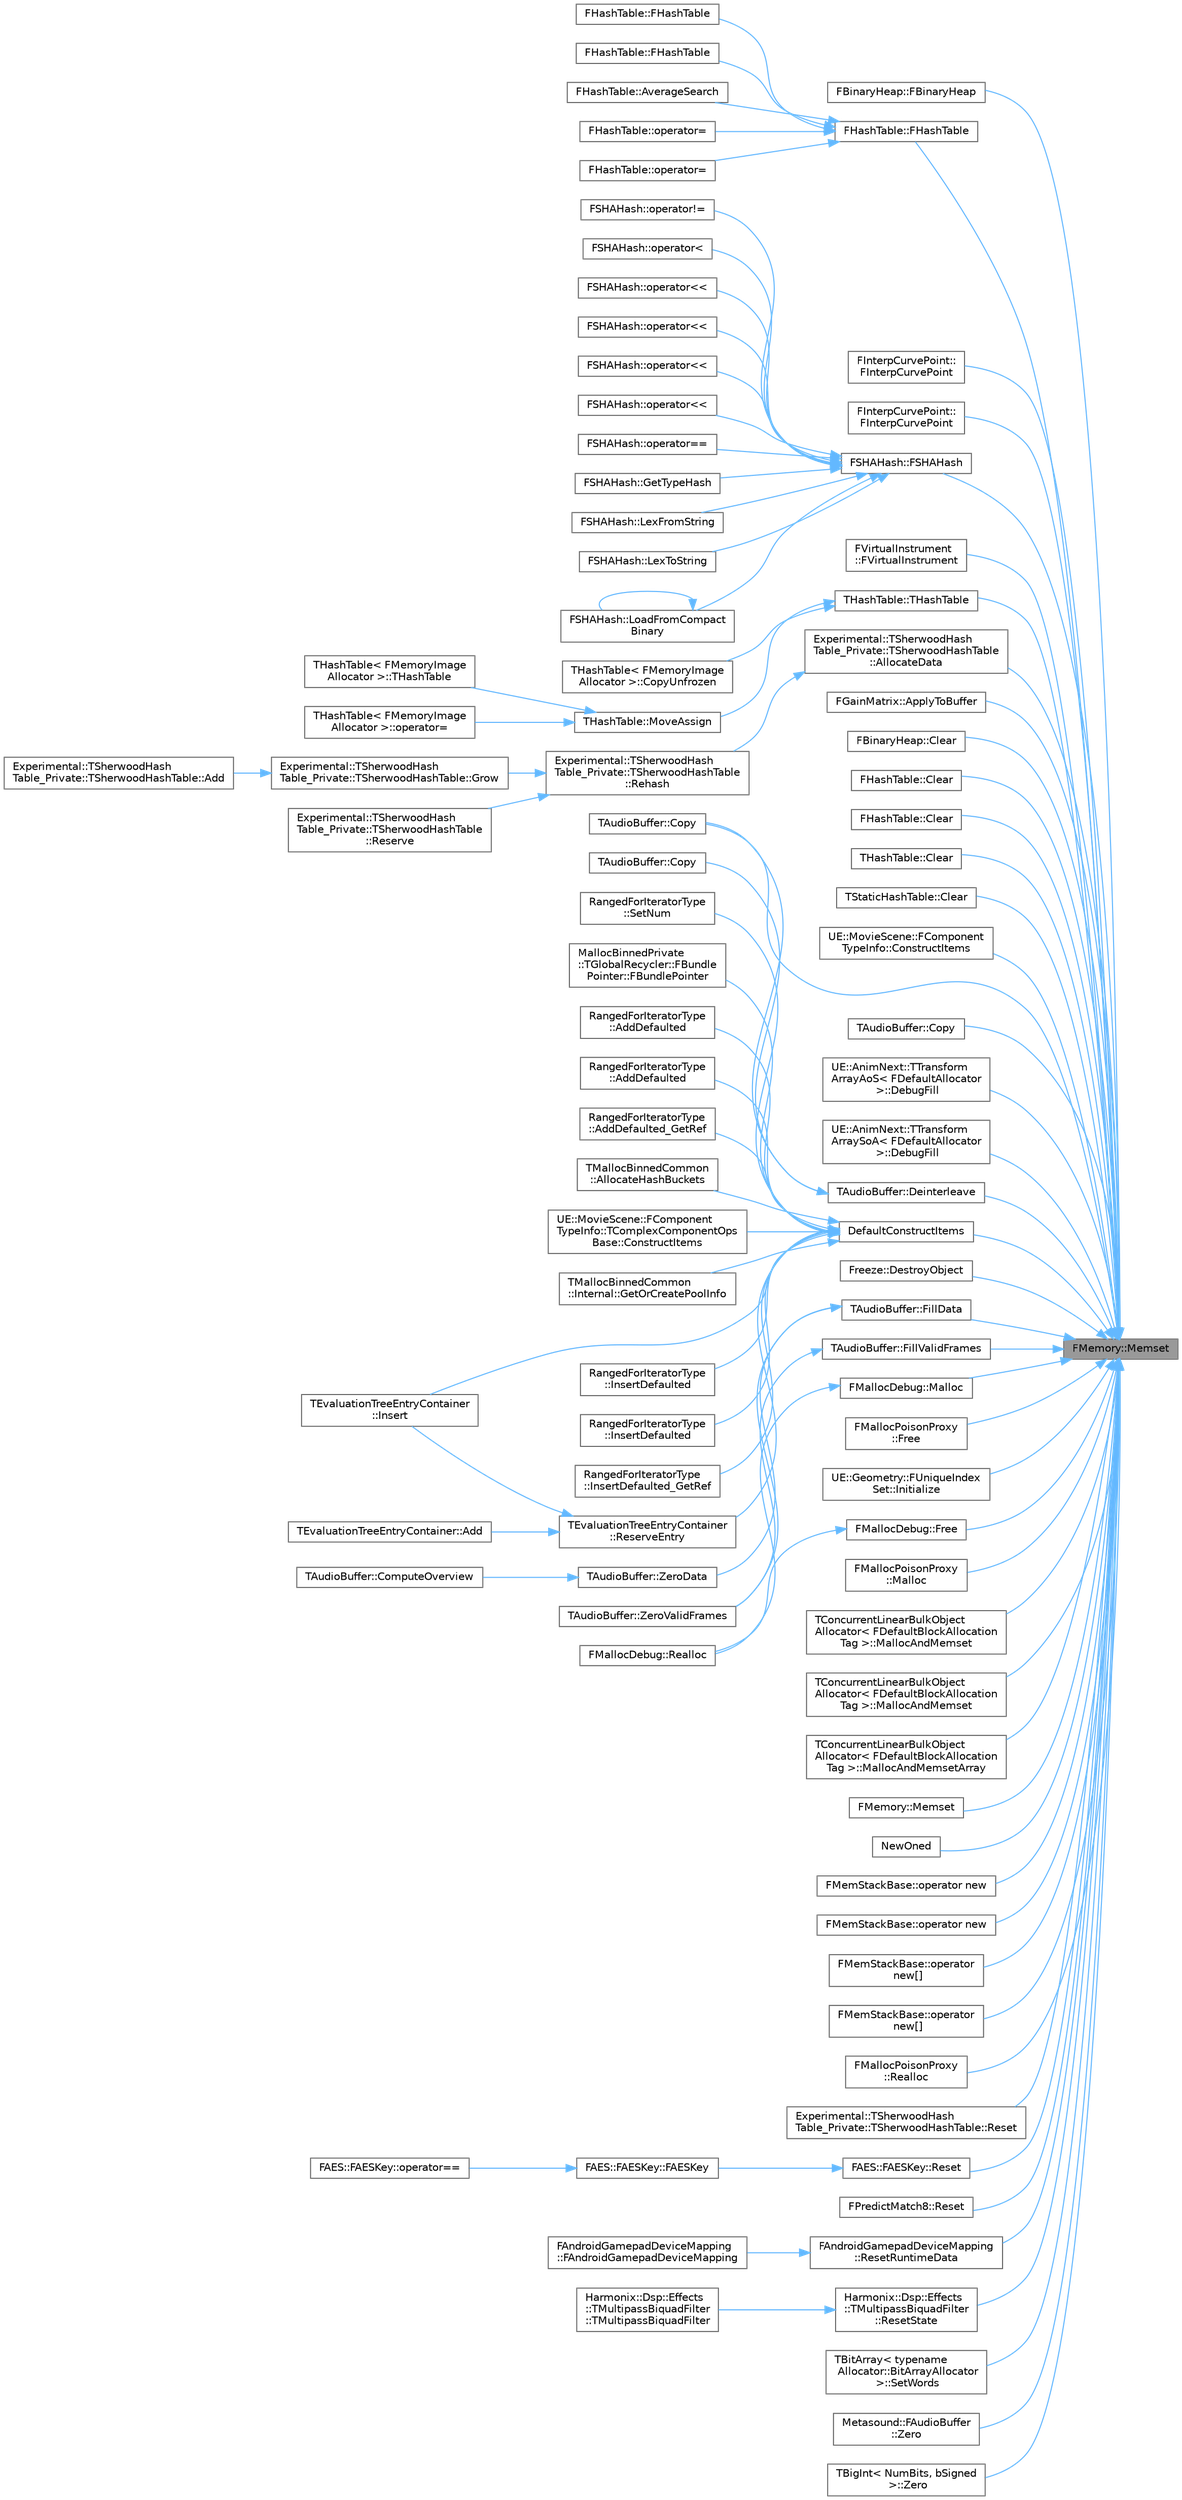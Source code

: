 digraph "FMemory::Memset"
{
 // INTERACTIVE_SVG=YES
 // LATEX_PDF_SIZE
  bgcolor="transparent";
  edge [fontname=Helvetica,fontsize=10,labelfontname=Helvetica,labelfontsize=10];
  node [fontname=Helvetica,fontsize=10,shape=box,height=0.2,width=0.4];
  rankdir="RL";
  Node1 [id="Node000001",label="FMemory::Memset",height=0.2,width=0.4,color="gray40", fillcolor="grey60", style="filled", fontcolor="black",tooltip=" "];
  Node1 -> Node2 [id="edge1_Node000001_Node000002",dir="back",color="steelblue1",style="solid",tooltip=" "];
  Node2 [id="Node000002",label="FBinaryHeap::FBinaryHeap",height=0.2,width=0.4,color="grey40", fillcolor="white", style="filled",URL="$dc/d1e/classFBinaryHeap.html#afa564934c5ff1e7a565a8654eb0a4800",tooltip=" "];
  Node1 -> Node3 [id="edge2_Node000001_Node000003",dir="back",color="steelblue1",style="solid",tooltip=" "];
  Node3 [id="Node000003",label="FHashTable::FHashTable",height=0.2,width=0.4,color="grey40", fillcolor="white", style="filled",URL="$d8/d18/classFHashTable.html#a98842a0df0e33a9e1c1fdc6d0244c987",tooltip=" "];
  Node3 -> Node4 [id="edge3_Node000003_Node000004",dir="back",color="steelblue1",style="solid",tooltip=" "];
  Node4 [id="Node000004",label="FHashTable::FHashTable",height=0.2,width=0.4,color="grey40", fillcolor="white", style="filled",URL="$d8/d18/classFHashTable.html#af2ad75b98ad000ef4a0300c2a09d4660",tooltip=" "];
  Node3 -> Node5 [id="edge4_Node000003_Node000005",dir="back",color="steelblue1",style="solid",tooltip=" "];
  Node5 [id="Node000005",label="FHashTable::FHashTable",height=0.2,width=0.4,color="grey40", fillcolor="white", style="filled",URL="$d8/d18/classFHashTable.html#a7baeb5c725183ef6ba178bd6c1cf9098",tooltip=" "];
  Node3 -> Node6 [id="edge5_Node000003_Node000006",dir="back",color="steelblue1",style="solid",tooltip=" "];
  Node6 [id="Node000006",label="FHashTable::AverageSearch",height=0.2,width=0.4,color="grey40", fillcolor="white", style="filled",URL="$d8/d18/classFHashTable.html#a19a588390e033739ba3e97005da353ac",tooltip=" "];
  Node3 -> Node7 [id="edge6_Node000003_Node000007",dir="back",color="steelblue1",style="solid",tooltip=" "];
  Node7 [id="Node000007",label="FHashTable::operator=",height=0.2,width=0.4,color="grey40", fillcolor="white", style="filled",URL="$d8/d18/classFHashTable.html#ae9a2ca5869c89276af8abf9e73eaf667",tooltip=" "];
  Node3 -> Node8 [id="edge7_Node000003_Node000008",dir="back",color="steelblue1",style="solid",tooltip=" "];
  Node8 [id="Node000008",label="FHashTable::operator=",height=0.2,width=0.4,color="grey40", fillcolor="white", style="filled",URL="$d8/d18/classFHashTable.html#aae437cd91a4ac8c8762435e09425a277",tooltip=" "];
  Node1 -> Node9 [id="edge8_Node000001_Node000009",dir="back",color="steelblue1",style="solid",tooltip=" "];
  Node9 [id="Node000009",label="FInterpCurvePoint::\lFInterpCurvePoint",height=0.2,width=0.4,color="grey40", fillcolor="white", style="filled",URL="$d0/d9d/classFInterpCurvePoint.html#a5e039a08da68fccae4bc4dc097a4abe7",tooltip="Constructor."];
  Node1 -> Node10 [id="edge9_Node000001_Node000010",dir="back",color="steelblue1",style="solid",tooltip=" "];
  Node10 [id="Node000010",label="FInterpCurvePoint::\lFInterpCurvePoint",height=0.2,width=0.4,color="grey40", fillcolor="white", style="filled",URL="$d0/d9d/classFInterpCurvePoint.html#aa7b9dd6134738dcff25d214e3b43579b",tooltip="Constructor which initializes all components to zero."];
  Node1 -> Node11 [id="edge10_Node000001_Node000011",dir="back",color="steelblue1",style="solid",tooltip=" "];
  Node11 [id="Node000011",label="FSHAHash::FSHAHash",height=0.2,width=0.4,color="grey40", fillcolor="white", style="filled",URL="$df/d38/classFSHAHash.html#a9fb02e35dbd829beb3473f10fadff2e4",tooltip=" "];
  Node11 -> Node12 [id="edge11_Node000011_Node000012",dir="back",color="steelblue1",style="solid",tooltip=" "];
  Node12 [id="Node000012",label="FSHAHash::GetTypeHash",height=0.2,width=0.4,color="grey40", fillcolor="white", style="filled",URL="$df/d38/classFSHAHash.html#a0298f769ebb1ac64d1b4ee8cba995612",tooltip=" "];
  Node11 -> Node13 [id="edge12_Node000011_Node000013",dir="back",color="steelblue1",style="solid",tooltip=" "];
  Node13 [id="Node000013",label="FSHAHash::LexFromString",height=0.2,width=0.4,color="grey40", fillcolor="white", style="filled",URL="$df/d38/classFSHAHash.html#ad901167722360f4b5cc9f60ce6a108e6",tooltip=" "];
  Node11 -> Node14 [id="edge13_Node000011_Node000014",dir="back",color="steelblue1",style="solid",tooltip=" "];
  Node14 [id="Node000014",label="FSHAHash::LexToString",height=0.2,width=0.4,color="grey40", fillcolor="white", style="filled",URL="$df/d38/classFSHAHash.html#a74c94ef331f2a8017f138b1f7e36430a",tooltip=" "];
  Node11 -> Node15 [id="edge14_Node000011_Node000015",dir="back",color="steelblue1",style="solid",tooltip=" "];
  Node15 [id="Node000015",label="FSHAHash::LoadFromCompact\lBinary",height=0.2,width=0.4,color="grey40", fillcolor="white", style="filled",URL="$df/d38/classFSHAHash.html#aa873c905988d47bcc412906649aa0a3b",tooltip=" "];
  Node15 -> Node15 [id="edge15_Node000015_Node000015",dir="back",color="steelblue1",style="solid",tooltip=" "];
  Node11 -> Node16 [id="edge16_Node000011_Node000016",dir="back",color="steelblue1",style="solid",tooltip=" "];
  Node16 [id="Node000016",label="FSHAHash::operator!=",height=0.2,width=0.4,color="grey40", fillcolor="white", style="filled",URL="$df/d38/classFSHAHash.html#a9ecdf0605fc8973b16cdb28e86395b17",tooltip=" "];
  Node11 -> Node17 [id="edge17_Node000011_Node000017",dir="back",color="steelblue1",style="solid",tooltip=" "];
  Node17 [id="Node000017",label="FSHAHash::operator\<",height=0.2,width=0.4,color="grey40", fillcolor="white", style="filled",URL="$df/d38/classFSHAHash.html#a57b423d6cc20dd691a2ff8b990602182",tooltip=" "];
  Node11 -> Node18 [id="edge18_Node000011_Node000018",dir="back",color="steelblue1",style="solid",tooltip=" "];
  Node18 [id="Node000018",label="FSHAHash::operator\<\<",height=0.2,width=0.4,color="grey40", fillcolor="white", style="filled",URL="$df/d38/classFSHAHash.html#aee4b479b1056ce597bce80b022f08c0e",tooltip=" "];
  Node11 -> Node19 [id="edge19_Node000011_Node000019",dir="back",color="steelblue1",style="solid",tooltip=" "];
  Node19 [id="Node000019",label="FSHAHash::operator\<\<",height=0.2,width=0.4,color="grey40", fillcolor="white", style="filled",URL="$df/d38/classFSHAHash.html#a31e961810ea300405e4a21f9d3104be4",tooltip=" "];
  Node11 -> Node20 [id="edge20_Node000011_Node000020",dir="back",color="steelblue1",style="solid",tooltip=" "];
  Node20 [id="Node000020",label="FSHAHash::operator\<\<",height=0.2,width=0.4,color="grey40", fillcolor="white", style="filled",URL="$df/d38/classFSHAHash.html#a122be13ec3bf2e9a706dfdeff2b6863e",tooltip=" "];
  Node11 -> Node21 [id="edge21_Node000011_Node000021",dir="back",color="steelblue1",style="solid",tooltip=" "];
  Node21 [id="Node000021",label="FSHAHash::operator\<\<",height=0.2,width=0.4,color="grey40", fillcolor="white", style="filled",URL="$df/d38/classFSHAHash.html#a47028af5b2671411289f808fe44903fc",tooltip=" "];
  Node11 -> Node22 [id="edge22_Node000011_Node000022",dir="back",color="steelblue1",style="solid",tooltip=" "];
  Node22 [id="Node000022",label="FSHAHash::operator==",height=0.2,width=0.4,color="grey40", fillcolor="white", style="filled",URL="$df/d38/classFSHAHash.html#a7e3bd734dddc7837f6df56e09251cfd9",tooltip=" "];
  Node1 -> Node23 [id="edge23_Node000001_Node000023",dir="back",color="steelblue1",style="solid",tooltip=" "];
  Node23 [id="Node000023",label="FVirtualInstrument\l::FVirtualInstrument",height=0.2,width=0.4,color="grey40", fillcolor="white", style="filled",URL="$d3/d75/classFVirtualInstrument.html#a98aba69c438d38837f45798775ec73e3",tooltip=" "];
  Node1 -> Node24 [id="edge24_Node000001_Node000024",dir="back",color="steelblue1",style="solid",tooltip=" "];
  Node24 [id="Node000024",label="THashTable::THashTable",height=0.2,width=0.4,color="grey40", fillcolor="white", style="filled",URL="$d7/d61/classTHashTable.html#a03025107e4e2274d3bc84a254d8da8da",tooltip=" "];
  Node24 -> Node25 [id="edge25_Node000024_Node000025",dir="back",color="steelblue1",style="solid",tooltip=" "];
  Node25 [id="Node000025",label="THashTable\< FMemoryImage\lAllocator \>::CopyUnfrozen",height=0.2,width=0.4,color="grey40", fillcolor="white", style="filled",URL="$d7/d61/classTHashTable.html#a13be95514b6e746f5e0fccad61cf4ce5",tooltip=" "];
  Node24 -> Node26 [id="edge26_Node000024_Node000026",dir="back",color="steelblue1",style="solid",tooltip=" "];
  Node26 [id="Node000026",label="THashTable::MoveAssign",height=0.2,width=0.4,color="grey40", fillcolor="white", style="filled",URL="$d7/d61/classTHashTable.html#a11f34632e7f2e06ba4c09116fe58a1c0",tooltip=" "];
  Node26 -> Node27 [id="edge27_Node000026_Node000027",dir="back",color="steelblue1",style="solid",tooltip=" "];
  Node27 [id="Node000027",label="THashTable\< FMemoryImage\lAllocator \>::THashTable",height=0.2,width=0.4,color="grey40", fillcolor="white", style="filled",URL="$d7/d61/classTHashTable.html#a42c857f6e6ded81330bb443dcd9454d4",tooltip=" "];
  Node26 -> Node28 [id="edge28_Node000026_Node000028",dir="back",color="steelblue1",style="solid",tooltip=" "];
  Node28 [id="Node000028",label="THashTable\< FMemoryImage\lAllocator \>::operator=",height=0.2,width=0.4,color="grey40", fillcolor="white", style="filled",URL="$d7/d61/classTHashTable.html#adc3cfebe879e0a6e051d080d480a923a",tooltip=" "];
  Node1 -> Node29 [id="edge29_Node000001_Node000029",dir="back",color="steelblue1",style="solid",tooltip=" "];
  Node29 [id="Node000029",label="Experimental::TSherwoodHash\lTable_Private::TSherwoodHashTable\l::AllocateData",height=0.2,width=0.4,color="grey40", fillcolor="white", style="filled",URL="$dd/d04/structExperimental_1_1TSherwoodHashTable__Private_1_1TSherwoodHashTable.html#a7f08078b680ece3a42f55b684de01e10",tooltip=" "];
  Node29 -> Node30 [id="edge30_Node000029_Node000030",dir="back",color="steelblue1",style="solid",tooltip=" "];
  Node30 [id="Node000030",label="Experimental::TSherwoodHash\lTable_Private::TSherwoodHashTable\l::Rehash",height=0.2,width=0.4,color="grey40", fillcolor="white", style="filled",URL="$dd/d04/structExperimental_1_1TSherwoodHashTable__Private_1_1TSherwoodHashTable.html#ab7ac93b4bb0ca5aa43939e1904ef7b2b",tooltip=" "];
  Node30 -> Node31 [id="edge31_Node000030_Node000031",dir="back",color="steelblue1",style="solid",tooltip=" "];
  Node31 [id="Node000031",label="Experimental::TSherwoodHash\lTable_Private::TSherwoodHashTable::Grow",height=0.2,width=0.4,color="grey40", fillcolor="white", style="filled",URL="$dd/d04/structExperimental_1_1TSherwoodHashTable__Private_1_1TSherwoodHashTable.html#a0d4586aefadc5578e63d36b7aa017fa6",tooltip=" "];
  Node31 -> Node32 [id="edge32_Node000031_Node000032",dir="back",color="steelblue1",style="solid",tooltip=" "];
  Node32 [id="Node000032",label="Experimental::TSherwoodHash\lTable_Private::TSherwoodHashTable::Add",height=0.2,width=0.4,color="grey40", fillcolor="white", style="filled",URL="$dd/d04/structExperimental_1_1TSherwoodHashTable__Private_1_1TSherwoodHashTable.html#ae790efd571d469c3dfef284bb37c0bd8",tooltip=" "];
  Node30 -> Node33 [id="edge33_Node000030_Node000033",dir="back",color="steelblue1",style="solid",tooltip=" "];
  Node33 [id="Node000033",label="Experimental::TSherwoodHash\lTable_Private::TSherwoodHashTable\l::Reserve",height=0.2,width=0.4,color="grey40", fillcolor="white", style="filled",URL="$dd/d04/structExperimental_1_1TSherwoodHashTable__Private_1_1TSherwoodHashTable.html#a0df24f9afcbc9eec61f0ae01b9c66cfd",tooltip=" "];
  Node1 -> Node34 [id="edge34_Node000001_Node000034",dir="back",color="steelblue1",style="solid",tooltip=" "];
  Node34 [id="Node000034",label="FGainMatrix::ApplyToBuffer",height=0.2,width=0.4,color="grey40", fillcolor="white", style="filled",URL="$d6/d15/classFGainMatrix.html#a3fe432d253afc42d032248c4715df64a",tooltip=" "];
  Node1 -> Node35 [id="edge35_Node000001_Node000035",dir="back",color="steelblue1",style="solid",tooltip=" "];
  Node35 [id="Node000035",label="FBinaryHeap::Clear",height=0.2,width=0.4,color="grey40", fillcolor="white", style="filled",URL="$dc/d1e/classFBinaryHeap.html#abee55f94a52834eb125d47520354e8a1",tooltip=" "];
  Node1 -> Node36 [id="edge36_Node000001_Node000036",dir="back",color="steelblue1",style="solid",tooltip=" "];
  Node36 [id="Node000036",label="FHashTable::Clear",height=0.2,width=0.4,color="grey40", fillcolor="white", style="filled",URL="$d8/d18/classFHashTable.html#a2709cdf0b98c15f79d2a747c7c5de322",tooltip=" "];
  Node1 -> Node37 [id="edge37_Node000001_Node000037",dir="back",color="steelblue1",style="solid",tooltip=" "];
  Node37 [id="Node000037",label="FHashTable::Clear",height=0.2,width=0.4,color="grey40", fillcolor="white", style="filled",URL="$d8/d18/classFHashTable.html#a54b7cacdddb8228876bf99f6592672e7",tooltip=" "];
  Node1 -> Node38 [id="edge38_Node000001_Node000038",dir="back",color="steelblue1",style="solid",tooltip=" "];
  Node38 [id="Node000038",label="THashTable::Clear",height=0.2,width=0.4,color="grey40", fillcolor="white", style="filled",URL="$d7/d61/classTHashTable.html#a59e5e2b88825930142c72dcf2aa15ff4",tooltip=" "];
  Node1 -> Node39 [id="edge39_Node000001_Node000039",dir="back",color="steelblue1",style="solid",tooltip=" "];
  Node39 [id="Node000039",label="TStaticHashTable::Clear",height=0.2,width=0.4,color="grey40", fillcolor="white", style="filled",URL="$dc/d7b/classTStaticHashTable.html#a791710c98bf228c62d985037d44e35bc",tooltip=" "];
  Node1 -> Node40 [id="edge40_Node000001_Node000040",dir="back",color="steelblue1",style="solid",tooltip=" "];
  Node40 [id="Node000040",label="UE::MovieScene::FComponent\lTypeInfo::ConstructItems",height=0.2,width=0.4,color="grey40", fillcolor="white", style="filled",URL="$dd/d04/structUE_1_1MovieScene_1_1FComponentTypeInfo.html#a92a59efc5bba0fdf9ba8fce101793ca8",tooltip="Construct a contiguous array of components."];
  Node1 -> Node41 [id="edge41_Node000001_Node000041",dir="back",color="steelblue1",style="solid",tooltip=" "];
  Node41 [id="Node000041",label="TAudioBuffer::Copy",height=0.2,width=0.4,color="grey40", fillcolor="white", style="filled",URL="$d6/d2f/classTAudioBuffer.html#af12fae149416f72f1fa354594d8c591f",tooltip=" "];
  Node1 -> Node42 [id="edge42_Node000001_Node000042",dir="back",color="steelblue1",style="solid",tooltip=" "];
  Node42 [id="Node000042",label="TAudioBuffer::Copy",height=0.2,width=0.4,color="grey40", fillcolor="white", style="filled",URL="$d6/d2f/classTAudioBuffer.html#a090007d5ace496115e1ef51a9cdadc33",tooltip=" "];
  Node1 -> Node43 [id="edge43_Node000001_Node000043",dir="back",color="steelblue1",style="solid",tooltip=" "];
  Node43 [id="Node000043",label="UE::AnimNext::TTransform\lArrayAoS\< FDefaultAllocator\l \>::DebugFill",height=0.2,width=0.4,color="grey40", fillcolor="white", style="filled",URL="$d5/d64/structUE_1_1AnimNext_1_1TTransformArrayAoS.html#ae1e3ec235e6ec87452194df10fda46e8",tooltip=" "];
  Node1 -> Node44 [id="edge44_Node000001_Node000044",dir="back",color="steelblue1",style="solid",tooltip=" "];
  Node44 [id="Node000044",label="UE::AnimNext::TTransform\lArraySoA\< FDefaultAllocator\l \>::DebugFill",height=0.2,width=0.4,color="grey40", fillcolor="white", style="filled",URL="$da/dbb/structUE_1_1AnimNext_1_1TTransformArraySoA.html#a157db3eadc3c2caa9199634b886eb93d",tooltip=" "];
  Node1 -> Node45 [id="edge45_Node000001_Node000045",dir="back",color="steelblue1",style="solid",tooltip=" "];
  Node45 [id="Node000045",label="DefaultConstructItems",height=0.2,width=0.4,color="grey40", fillcolor="white", style="filled",URL="$db/dea/MemoryOps_8h.html#a69f3751c9b374df224c02a4c4f6bd7b9",tooltip="Default constructs a range of items in memory."];
  Node45 -> Node46 [id="edge46_Node000045_Node000046",dir="back",color="steelblue1",style="solid",tooltip=" "];
  Node46 [id="Node000046",label="MallocBinnedPrivate\l::TGlobalRecycler::FBundle\lPointer::FBundlePointer",height=0.2,width=0.4,color="grey40", fillcolor="white", style="filled",URL="$dc/d90/structMallocBinnedPrivate_1_1TGlobalRecycler_1_1FBundlePointer.html#a815482a395a9a4680bf31b7ea03b97cc",tooltip=" "];
  Node45 -> Node47 [id="edge47_Node000045_Node000047",dir="back",color="steelblue1",style="solid",tooltip=" "];
  Node47 [id="Node000047",label="RangedForIteratorType\l::AddDefaulted",height=0.2,width=0.4,color="grey40", fillcolor="white", style="filled",URL="$d4/d52/classTArray.html#a287d1892bc39dd2a51b0c2ecd646998a",tooltip=" "];
  Node45 -> Node48 [id="edge48_Node000045_Node000048",dir="back",color="steelblue1",style="solid",tooltip=" "];
  Node48 [id="Node000048",label="RangedForIteratorType\l::AddDefaulted",height=0.2,width=0.4,color="grey40", fillcolor="white", style="filled",URL="$d4/d52/classTArray.html#a7b488704dab17ca9cc318d430055e3e6",tooltip=" "];
  Node45 -> Node49 [id="edge49_Node000045_Node000049",dir="back",color="steelblue1",style="solid",tooltip=" "];
  Node49 [id="Node000049",label="RangedForIteratorType\l::AddDefaulted_GetRef",height=0.2,width=0.4,color="grey40", fillcolor="white", style="filled",URL="$d4/d52/classTArray.html#aa487a86fd8413808d184fe1b64fef3df",tooltip=" "];
  Node45 -> Node50 [id="edge50_Node000045_Node000050",dir="back",color="steelblue1",style="solid",tooltip=" "];
  Node50 [id="Node000050",label="TMallocBinnedCommon\l::AllocateHashBuckets",height=0.2,width=0.4,color="grey40", fillcolor="white", style="filled",URL="$d1/d2b/classTMallocBinnedCommon.html#a15943b9cb2584071e24efbac3ed8e0cf",tooltip=" "];
  Node45 -> Node51 [id="edge51_Node000045_Node000051",dir="back",color="steelblue1",style="solid",tooltip=" "];
  Node51 [id="Node000051",label="UE::MovieScene::FComponent\lTypeInfo::TComplexComponentOps\lBase::ConstructItems",height=0.2,width=0.4,color="grey40", fillcolor="white", style="filled",URL="$dc/d07/structUE_1_1MovieScene_1_1FComponentTypeInfo_1_1TComplexComponentOpsBase.html#ae54bcd86be3ce12925a15c8465d46bbd",tooltip=" "];
  Node45 -> Node52 [id="edge52_Node000045_Node000052",dir="back",color="steelblue1",style="solid",tooltip=" "];
  Node52 [id="Node000052",label="TMallocBinnedCommon\l::Internal::GetOrCreatePoolInfo",height=0.2,width=0.4,color="grey40", fillcolor="white", style="filled",URL="$d3/d57/structTMallocBinnedCommon_1_1Internal.html#a5886fe74b40d2222ee6ddd51cba73786",tooltip="Gets the PoolInfo for a large block memory address."];
  Node45 -> Node53 [id="edge53_Node000045_Node000053",dir="back",color="steelblue1",style="solid",tooltip=" "];
  Node53 [id="Node000053",label="TEvaluationTreeEntryContainer\l::Insert",height=0.2,width=0.4,color="grey40", fillcolor="white", style="filled",URL="$df/d5b/structTEvaluationTreeEntryContainer.html#afae9dba31c689a19e5c73af202d79800",tooltip="Insert a new element to the entry with the specified identifier at a specific index within the entry."];
  Node45 -> Node54 [id="edge54_Node000045_Node000054",dir="back",color="steelblue1",style="solid",tooltip=" "];
  Node54 [id="Node000054",label="RangedForIteratorType\l::InsertDefaulted",height=0.2,width=0.4,color="grey40", fillcolor="white", style="filled",URL="$d4/d52/classTArray.html#a41524a322a5c6bc4d5be33f3b0a687a7",tooltip=" "];
  Node45 -> Node55 [id="edge55_Node000045_Node000055",dir="back",color="steelblue1",style="solid",tooltip=" "];
  Node55 [id="Node000055",label="RangedForIteratorType\l::InsertDefaulted",height=0.2,width=0.4,color="grey40", fillcolor="white", style="filled",URL="$d4/d52/classTArray.html#a55eb864b40c473a8be7178016b7a22e5",tooltip=" "];
  Node45 -> Node56 [id="edge56_Node000045_Node000056",dir="back",color="steelblue1",style="solid",tooltip=" "];
  Node56 [id="Node000056",label="RangedForIteratorType\l::InsertDefaulted_GetRef",height=0.2,width=0.4,color="grey40", fillcolor="white", style="filled",URL="$d4/d52/classTArray.html#a5969da7fe936e9ca036eed79d2ddf842",tooltip=" "];
  Node45 -> Node57 [id="edge57_Node000045_Node000057",dir="back",color="steelblue1",style="solid",tooltip=" "];
  Node57 [id="Node000057",label="TEvaluationTreeEntryContainer\l::ReserveEntry",height=0.2,width=0.4,color="grey40", fillcolor="white", style="filled",URL="$df/d5b/structTEvaluationTreeEntryContainer.html#a2b5f8f36872861aac1c9f0f2487e9949",tooltip="Reserves the entry with the specified identifier to a new capacity."];
  Node57 -> Node58 [id="edge58_Node000057_Node000058",dir="back",color="steelblue1",style="solid",tooltip=" "];
  Node58 [id="Node000058",label="TEvaluationTreeEntryContainer::Add",height=0.2,width=0.4,color="grey40", fillcolor="white", style="filled",URL="$df/d5b/structTEvaluationTreeEntryContainer.html#a50c789f9797401bc8766a427824c0a40",tooltip="Add a new element to the entry contents with the specified identifier."];
  Node57 -> Node53 [id="edge59_Node000057_Node000053",dir="back",color="steelblue1",style="solid",tooltip=" "];
  Node45 -> Node59 [id="edge60_Node000045_Node000059",dir="back",color="steelblue1",style="solid",tooltip=" "];
  Node59 [id="Node000059",label="RangedForIteratorType\l::SetNum",height=0.2,width=0.4,color="grey40", fillcolor="white", style="filled",URL="$d4/d52/classTArray.html#a38b903bce3a5367f41d2268ee6a58d0a",tooltip=" "];
  Node1 -> Node60 [id="edge61_Node000001_Node000060",dir="back",color="steelblue1",style="solid",tooltip=" "];
  Node60 [id="Node000060",label="TAudioBuffer::Deinterleave",height=0.2,width=0.4,color="grey40", fillcolor="white", style="filled",URL="$d6/d2f/classTAudioBuffer.html#adfdd4306cd083d9359819e9b8e31967e",tooltip=" "];
  Node60 -> Node41 [id="edge62_Node000060_Node000041",dir="back",color="steelblue1",style="solid",tooltip=" "];
  Node60 -> Node61 [id="edge63_Node000060_Node000061",dir="back",color="steelblue1",style="solid",tooltip=" "];
  Node61 [id="Node000061",label="TAudioBuffer::Copy",height=0.2,width=0.4,color="grey40", fillcolor="white", style="filled",URL="$d6/d2f/classTAudioBuffer.html#a10bd1ca99aa9fa51a40cf5dcc74e3640",tooltip=" "];
  Node1 -> Node62 [id="edge64_Node000001_Node000062",dir="back",color="steelblue1",style="solid",tooltip=" "];
  Node62 [id="Node000062",label="Freeze::DestroyObject",height=0.2,width=0.4,color="grey40", fillcolor="white", style="filled",URL="$d3/d60/namespaceFreeze.html#a8eb7e0b96794b72e0d47be1e5b3c29e5",tooltip=" "];
  Node1 -> Node63 [id="edge65_Node000001_Node000063",dir="back",color="steelblue1",style="solid",tooltip=" "];
  Node63 [id="Node000063",label="TAudioBuffer::FillData",height=0.2,width=0.4,color="grey40", fillcolor="white", style="filled",URL="$d6/d2f/classTAudioBuffer.html#a8ca1052feab1817dc349ab33cfaf6492",tooltip=" "];
  Node63 -> Node64 [id="edge66_Node000063_Node000064",dir="back",color="steelblue1",style="solid",tooltip=" "];
  Node64 [id="Node000064",label="TAudioBuffer::ZeroData",height=0.2,width=0.4,color="grey40", fillcolor="white", style="filled",URL="$d6/d2f/classTAudioBuffer.html#a8d938c8dd998c16edfc3fca4a029f1ba",tooltip=" "];
  Node64 -> Node65 [id="edge67_Node000064_Node000065",dir="back",color="steelblue1",style="solid",tooltip=" "];
  Node65 [id="Node000065",label="TAudioBuffer::ComputeOverview",height=0.2,width=0.4,color="grey40", fillcolor="white", style="filled",URL="$d6/d2f/classTAudioBuffer.html#aa153f4ad0b27cc05b81eb92413043f40",tooltip=" "];
  Node63 -> Node66 [id="edge68_Node000063_Node000066",dir="back",color="steelblue1",style="solid",tooltip=" "];
  Node66 [id="Node000066",label="TAudioBuffer::ZeroValidFrames",height=0.2,width=0.4,color="grey40", fillcolor="white", style="filled",URL="$d6/d2f/classTAudioBuffer.html#a2baec73aaa50d9318a7c78614c127685",tooltip=" "];
  Node1 -> Node67 [id="edge69_Node000001_Node000067",dir="back",color="steelblue1",style="solid",tooltip=" "];
  Node67 [id="Node000067",label="TAudioBuffer::FillValidFrames",height=0.2,width=0.4,color="grey40", fillcolor="white", style="filled",URL="$d6/d2f/classTAudioBuffer.html#a7f684717cd43e24b0c060e8f7723162f",tooltip=" "];
  Node67 -> Node66 [id="edge70_Node000067_Node000066",dir="back",color="steelblue1",style="solid",tooltip=" "];
  Node1 -> Node68 [id="edge71_Node000001_Node000068",dir="back",color="steelblue1",style="solid",tooltip=" "];
  Node68 [id="Node000068",label="FMallocDebug::Free",height=0.2,width=0.4,color="grey40", fillcolor="white", style="filled",URL="$d2/dd4/classFMallocDebug.html#a87a30e124044ac668404813debe14109",tooltip="Free."];
  Node68 -> Node69 [id="edge72_Node000068_Node000069",dir="back",color="steelblue1",style="solid",tooltip=" "];
  Node69 [id="Node000069",label="FMallocDebug::Realloc",height=0.2,width=0.4,color="grey40", fillcolor="white", style="filled",URL="$d2/dd4/classFMallocDebug.html#a70783da84c4f667b981d4f681e0a0f6d",tooltip="Realloc."];
  Node1 -> Node70 [id="edge73_Node000001_Node000070",dir="back",color="steelblue1",style="solid",tooltip=" "];
  Node70 [id="Node000070",label="FMallocPoisonProxy\l::Free",height=0.2,width=0.4,color="grey40", fillcolor="white", style="filled",URL="$d4/d4c/classFMallocPoisonProxy.html#a6cc62960ff4058454cfcf7a3c05c120a",tooltip="Free."];
  Node1 -> Node71 [id="edge74_Node000001_Node000071",dir="back",color="steelblue1",style="solid",tooltip=" "];
  Node71 [id="Node000071",label="UE::Geometry::FUniqueIndex\lSet::Initialize",height=0.2,width=0.4,color="grey40", fillcolor="white", style="filled",URL="$d9/d71/classUE_1_1Geometry_1_1FUniqueIndexSet.html#a72babc5a3e6aa21c98615ca932cd8c14",tooltip="Initialize the set with maximum index."];
  Node1 -> Node72 [id="edge75_Node000001_Node000072",dir="back",color="steelblue1",style="solid",tooltip=" "];
  Node72 [id="Node000072",label="FMallocDebug::Malloc",height=0.2,width=0.4,color="grey40", fillcolor="white", style="filled",URL="$d2/dd4/classFMallocDebug.html#a283fb8eb78fc0aa2925206a853199630",tooltip="Malloc."];
  Node72 -> Node69 [id="edge76_Node000072_Node000069",dir="back",color="steelblue1",style="solid",tooltip=" "];
  Node1 -> Node73 [id="edge77_Node000001_Node000073",dir="back",color="steelblue1",style="solid",tooltip=" "];
  Node73 [id="Node000073",label="FMallocPoisonProxy\l::Malloc",height=0.2,width=0.4,color="grey40", fillcolor="white", style="filled",URL="$d4/d4c/classFMallocPoisonProxy.html#a6011147243d3998d76886a14c6ac8943",tooltip="Malloc."];
  Node1 -> Node74 [id="edge78_Node000001_Node000074",dir="back",color="steelblue1",style="solid",tooltip=" "];
  Node74 [id="Node000074",label="TConcurrentLinearBulkObject\lAllocator\< FDefaultBlockAllocation\lTag \>::MallocAndMemset",height=0.2,width=0.4,color="grey40", fillcolor="white", style="filled",URL="$de/d11/classTConcurrentLinearBulkObjectAllocator.html#a080c0d25dbfcffbf5f74f91483aeb2c7",tooltip=" "];
  Node1 -> Node75 [id="edge79_Node000001_Node000075",dir="back",color="steelblue1",style="solid",tooltip=" "];
  Node75 [id="Node000075",label="TConcurrentLinearBulkObject\lAllocator\< FDefaultBlockAllocation\lTag \>::MallocAndMemset",height=0.2,width=0.4,color="grey40", fillcolor="white", style="filled",URL="$de/d11/classTConcurrentLinearBulkObjectAllocator.html#a0fb497759a867330ddfde63299e5df96",tooltip=" "];
  Node1 -> Node76 [id="edge80_Node000001_Node000076",dir="back",color="steelblue1",style="solid",tooltip=" "];
  Node76 [id="Node000076",label="TConcurrentLinearBulkObject\lAllocator\< FDefaultBlockAllocation\lTag \>::MallocAndMemsetArray",height=0.2,width=0.4,color="grey40", fillcolor="white", style="filled",URL="$de/d11/classTConcurrentLinearBulkObjectAllocator.html#ae1901216f65ec01169ef6a6d1d068ddb",tooltip=" "];
  Node1 -> Node77 [id="edge81_Node000001_Node000077",dir="back",color="steelblue1",style="solid",tooltip=" "];
  Node77 [id="Node000077",label="FMemory::Memset",height=0.2,width=0.4,color="grey40", fillcolor="white", style="filled",URL="$de/d4a/structFMemory.html#ab62698728b0c8fadbcc36ce415d94c3e",tooltip=" "];
  Node1 -> Node78 [id="edge82_Node000001_Node000078",dir="back",color="steelblue1",style="solid",tooltip=" "];
  Node78 [id="Node000078",label="NewOned",height=0.2,width=0.4,color="grey40", fillcolor="white", style="filled",URL="$d7/de0/MemStack_8h.html#a1f6f6114cd426d580b54844702c35ac8",tooltip=" "];
  Node1 -> Node79 [id="edge83_Node000001_Node000079",dir="back",color="steelblue1",style="solid",tooltip=" "];
  Node79 [id="Node000079",label="FMemStackBase::operator new",height=0.2,width=0.4,color="grey40", fillcolor="white", style="filled",URL="$dd/df6/classFMemStackBase.html#a0e9514e88713bfff980a2b12da0ffb9a",tooltip=" "];
  Node1 -> Node80 [id="edge84_Node000001_Node000080",dir="back",color="steelblue1",style="solid",tooltip=" "];
  Node80 [id="Node000080",label="FMemStackBase::operator new",height=0.2,width=0.4,color="grey40", fillcolor="white", style="filled",URL="$dd/df6/classFMemStackBase.html#ae2b07dd39bae5d8e0a4471fd97d0d2e0",tooltip=" "];
  Node1 -> Node81 [id="edge85_Node000001_Node000081",dir="back",color="steelblue1",style="solid",tooltip=" "];
  Node81 [id="Node000081",label="FMemStackBase::operator\l new[]",height=0.2,width=0.4,color="grey40", fillcolor="white", style="filled",URL="$dd/df6/classFMemStackBase.html#a7cef3adac7bc548731313b6c0c1eb604",tooltip=" "];
  Node1 -> Node82 [id="edge86_Node000001_Node000082",dir="back",color="steelblue1",style="solid",tooltip=" "];
  Node82 [id="Node000082",label="FMemStackBase::operator\l new[]",height=0.2,width=0.4,color="grey40", fillcolor="white", style="filled",URL="$dd/df6/classFMemStackBase.html#ae89f532fd7ec939fe19890f8db4ce202",tooltip=" "];
  Node1 -> Node83 [id="edge87_Node000001_Node000083",dir="back",color="steelblue1",style="solid",tooltip=" "];
  Node83 [id="Node000083",label="FMallocPoisonProxy\l::Realloc",height=0.2,width=0.4,color="grey40", fillcolor="white", style="filled",URL="$d4/d4c/classFMallocPoisonProxy.html#a714ab80873f753295d0af4a4571c77d5",tooltip="Realloc."];
  Node1 -> Node84 [id="edge88_Node000001_Node000084",dir="back",color="steelblue1",style="solid",tooltip=" "];
  Node84 [id="Node000084",label="Experimental::TSherwoodHash\lTable_Private::TSherwoodHashTable::Reset",height=0.2,width=0.4,color="grey40", fillcolor="white", style="filled",URL="$dd/d04/structExperimental_1_1TSherwoodHashTable__Private_1_1TSherwoodHashTable.html#a9718ff00916ada7c17e3155325106d35",tooltip=" "];
  Node1 -> Node85 [id="edge89_Node000001_Node000085",dir="back",color="steelblue1",style="solid",tooltip=" "];
  Node85 [id="Node000085",label="FAES::FAESKey::Reset",height=0.2,width=0.4,color="grey40", fillcolor="white", style="filled",URL="$d5/db8/structFAES_1_1FAESKey.html#a313a11dc2583abf69e128382f5d8246e",tooltip=" "];
  Node85 -> Node86 [id="edge90_Node000085_Node000086",dir="back",color="steelblue1",style="solid",tooltip=" "];
  Node86 [id="Node000086",label="FAES::FAESKey::FAESKey",height=0.2,width=0.4,color="grey40", fillcolor="white", style="filled",URL="$d5/db8/structFAES_1_1FAESKey.html#a05b2c3a3d089f8ab9a3eee07554d9052",tooltip=" "];
  Node86 -> Node87 [id="edge91_Node000086_Node000087",dir="back",color="steelblue1",style="solid",tooltip=" "];
  Node87 [id="Node000087",label="FAES::FAESKey::operator==",height=0.2,width=0.4,color="grey40", fillcolor="white", style="filled",URL="$d5/db8/structFAES_1_1FAESKey.html#aa48e99421f9ac646315291b7f29027ff",tooltip=" "];
  Node1 -> Node88 [id="edge92_Node000001_Node000088",dir="back",color="steelblue1",style="solid",tooltip=" "];
  Node88 [id="Node000088",label="FPredictMatch8::Reset",height=0.2,width=0.4,color="grey40", fillcolor="white", style="filled",URL="$da/dcc/structFPredictMatch8.html#a72cb944157b76cf964d82185541e6d20",tooltip=" "];
  Node1 -> Node89 [id="edge93_Node000001_Node000089",dir="back",color="steelblue1",style="solid",tooltip=" "];
  Node89 [id="Node000089",label="FAndroidGamepadDeviceMapping\l::ResetRuntimeData",height=0.2,width=0.4,color="grey40", fillcolor="white", style="filled",URL="$d0/da9/structFAndroidGamepadDeviceMapping.html#abaeced513bb11193bcb6289a7838b8d3",tooltip=" "];
  Node89 -> Node90 [id="edge94_Node000089_Node000090",dir="back",color="steelblue1",style="solid",tooltip=" "];
  Node90 [id="Node000090",label="FAndroidGamepadDeviceMapping\l::FAndroidGamepadDeviceMapping",height=0.2,width=0.4,color="grey40", fillcolor="white", style="filled",URL="$d0/da9/structFAndroidGamepadDeviceMapping.html#a548a579a17680bf38a13aae7a2f3cfc0",tooltip=" "];
  Node1 -> Node91 [id="edge95_Node000001_Node000091",dir="back",color="steelblue1",style="solid",tooltip=" "];
  Node91 [id="Node000091",label="Harmonix::Dsp::Effects\l::TMultipassBiquadFilter\l::ResetState",height=0.2,width=0.4,color="grey40", fillcolor="white", style="filled",URL="$d9/d21/classHarmonix_1_1Dsp_1_1Effects_1_1TMultipassBiquadFilter.html#a94f19f20007f99c9077d25cd27e8d224",tooltip=" "];
  Node91 -> Node92 [id="edge96_Node000091_Node000092",dir="back",color="steelblue1",style="solid",tooltip=" "];
  Node92 [id="Node000092",label="Harmonix::Dsp::Effects\l::TMultipassBiquadFilter\l::TMultipassBiquadFilter",height=0.2,width=0.4,color="grey40", fillcolor="white", style="filled",URL="$d9/d21/classHarmonix_1_1Dsp_1_1Effects_1_1TMultipassBiquadFilter.html#a05437facb5dc9992fb75de63af01bbb8",tooltip=" "];
  Node1 -> Node93 [id="edge97_Node000001_Node000093",dir="back",color="steelblue1",style="solid",tooltip=" "];
  Node93 [id="Node000093",label="TBitArray\< typename\l Allocator::BitArrayAllocator\l \>::SetWords",height=0.2,width=0.4,color="grey40", fillcolor="white", style="filled",URL="$d5/d67/classTBitArray.html#a21142a1f3c669b97876bb5ceb0930b73",tooltip=" "];
  Node1 -> Node94 [id="edge98_Node000001_Node000094",dir="back",color="steelblue1",style="solid",tooltip=" "];
  Node94 [id="Node000094",label="Metasound::FAudioBuffer\l::Zero",height=0.2,width=0.4,color="grey40", fillcolor="white", style="filled",URL="$df/dc9/classMetasound_1_1FAudioBuffer.html#aea2f40d7755fd8712603293fed8e7bef",tooltip=" "];
  Node1 -> Node95 [id="edge99_Node000001_Node000095",dir="back",color="steelblue1",style="solid",tooltip=" "];
  Node95 [id="Node000095",label="TBigInt\< NumBits, bSigned\l \>::Zero",height=0.2,width=0.4,color="grey40", fillcolor="white", style="filled",URL="$d1/db0/classTBigInt.html#aaa0c99024bb321ce259df503b59cd70d",tooltip=" "];
}
